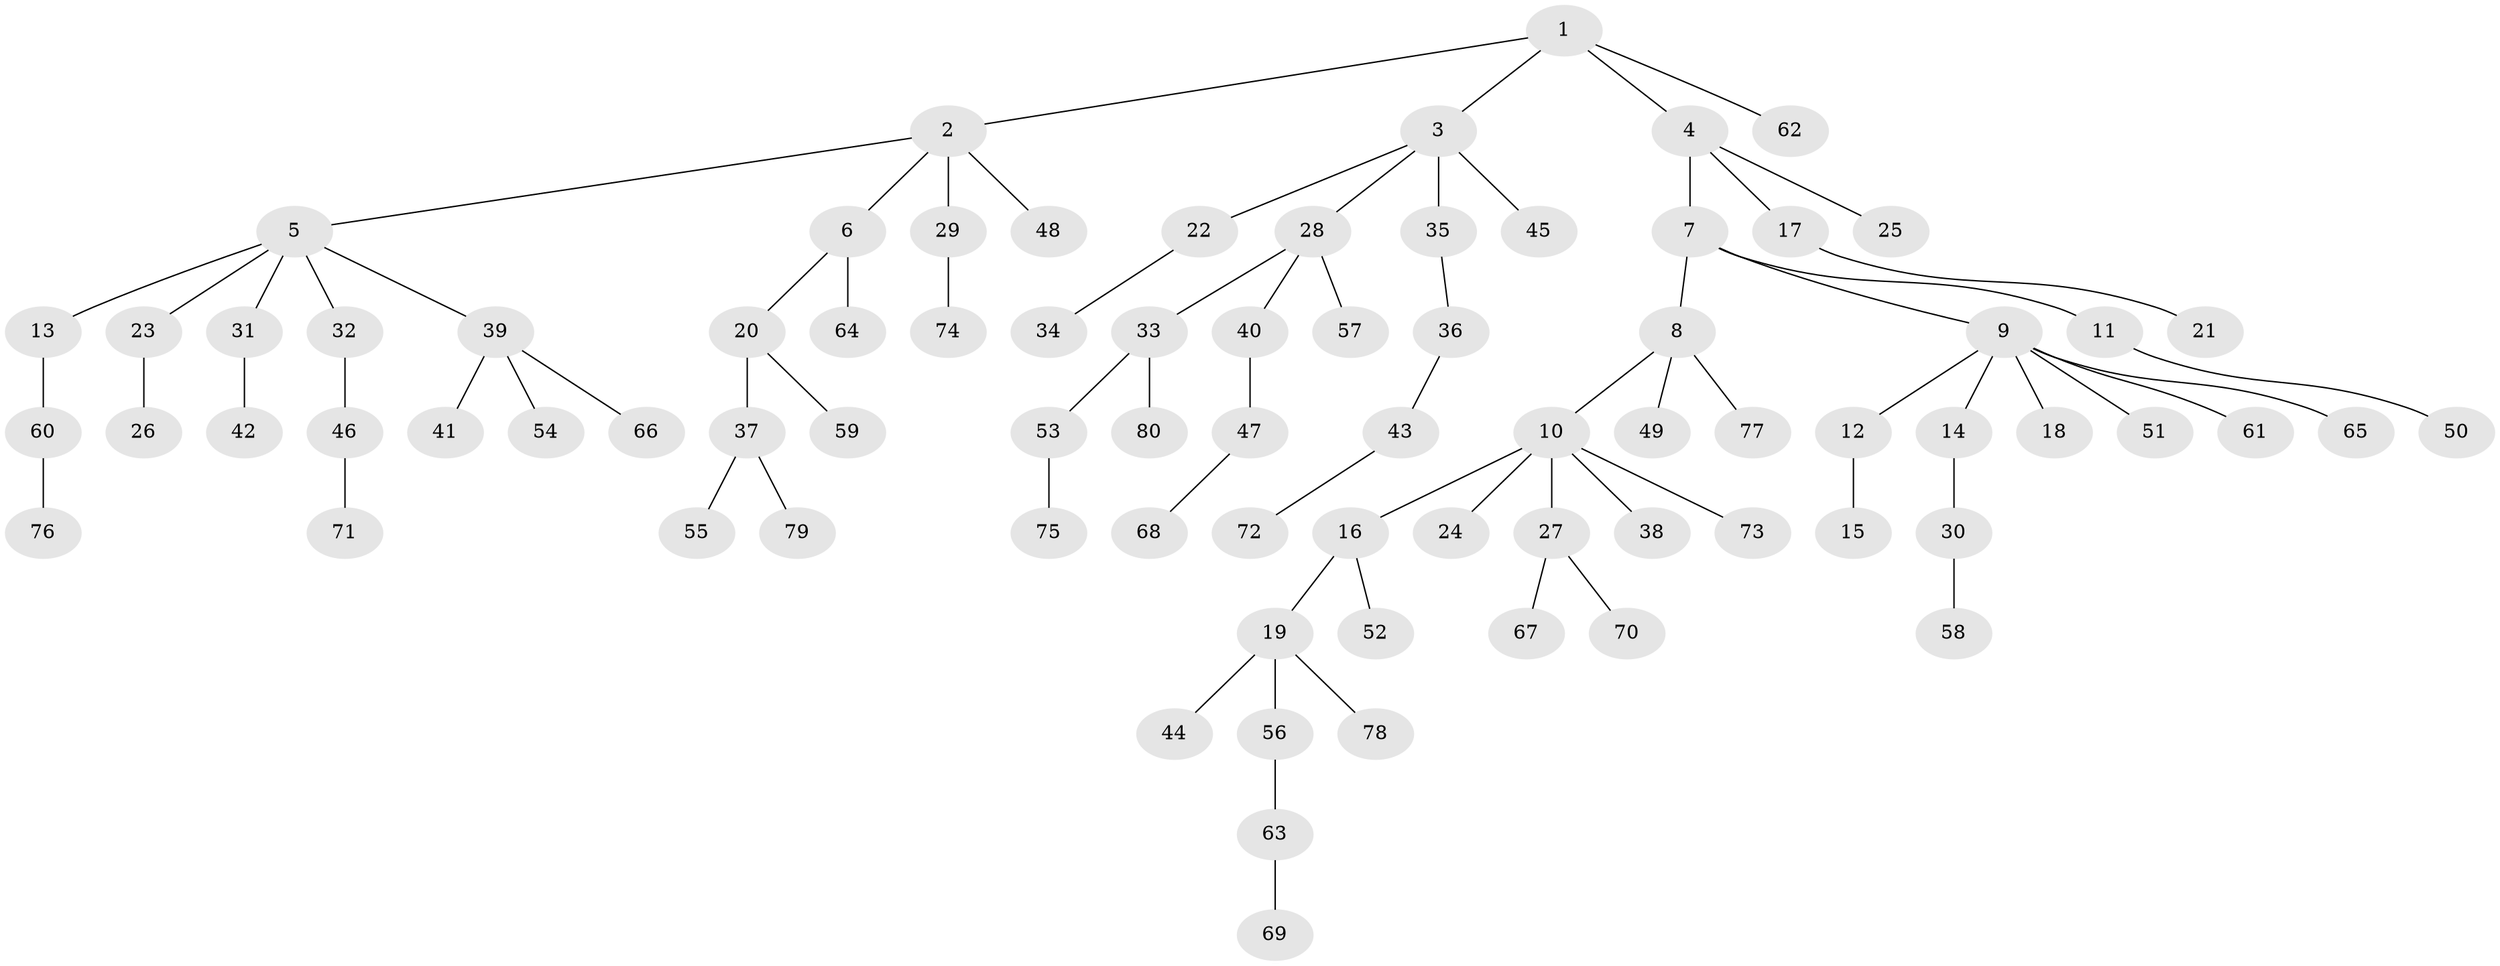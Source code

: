 // Generated by graph-tools (version 1.1) at 2025/02/03/09/25 03:02:21]
// undirected, 80 vertices, 79 edges
graph export_dot {
graph [start="1"]
  node [color=gray90,style=filled];
  1;
  2;
  3;
  4;
  5;
  6;
  7;
  8;
  9;
  10;
  11;
  12;
  13;
  14;
  15;
  16;
  17;
  18;
  19;
  20;
  21;
  22;
  23;
  24;
  25;
  26;
  27;
  28;
  29;
  30;
  31;
  32;
  33;
  34;
  35;
  36;
  37;
  38;
  39;
  40;
  41;
  42;
  43;
  44;
  45;
  46;
  47;
  48;
  49;
  50;
  51;
  52;
  53;
  54;
  55;
  56;
  57;
  58;
  59;
  60;
  61;
  62;
  63;
  64;
  65;
  66;
  67;
  68;
  69;
  70;
  71;
  72;
  73;
  74;
  75;
  76;
  77;
  78;
  79;
  80;
  1 -- 2;
  1 -- 3;
  1 -- 4;
  1 -- 62;
  2 -- 5;
  2 -- 6;
  2 -- 29;
  2 -- 48;
  3 -- 22;
  3 -- 28;
  3 -- 35;
  3 -- 45;
  4 -- 7;
  4 -- 17;
  4 -- 25;
  5 -- 13;
  5 -- 23;
  5 -- 31;
  5 -- 32;
  5 -- 39;
  6 -- 20;
  6 -- 64;
  7 -- 8;
  7 -- 9;
  7 -- 11;
  8 -- 10;
  8 -- 49;
  8 -- 77;
  9 -- 12;
  9 -- 14;
  9 -- 18;
  9 -- 51;
  9 -- 61;
  9 -- 65;
  10 -- 16;
  10 -- 24;
  10 -- 27;
  10 -- 38;
  10 -- 73;
  11 -- 50;
  12 -- 15;
  13 -- 60;
  14 -- 30;
  16 -- 19;
  16 -- 52;
  17 -- 21;
  19 -- 44;
  19 -- 56;
  19 -- 78;
  20 -- 37;
  20 -- 59;
  22 -- 34;
  23 -- 26;
  27 -- 67;
  27 -- 70;
  28 -- 33;
  28 -- 40;
  28 -- 57;
  29 -- 74;
  30 -- 58;
  31 -- 42;
  32 -- 46;
  33 -- 53;
  33 -- 80;
  35 -- 36;
  36 -- 43;
  37 -- 55;
  37 -- 79;
  39 -- 41;
  39 -- 54;
  39 -- 66;
  40 -- 47;
  43 -- 72;
  46 -- 71;
  47 -- 68;
  53 -- 75;
  56 -- 63;
  60 -- 76;
  63 -- 69;
}
